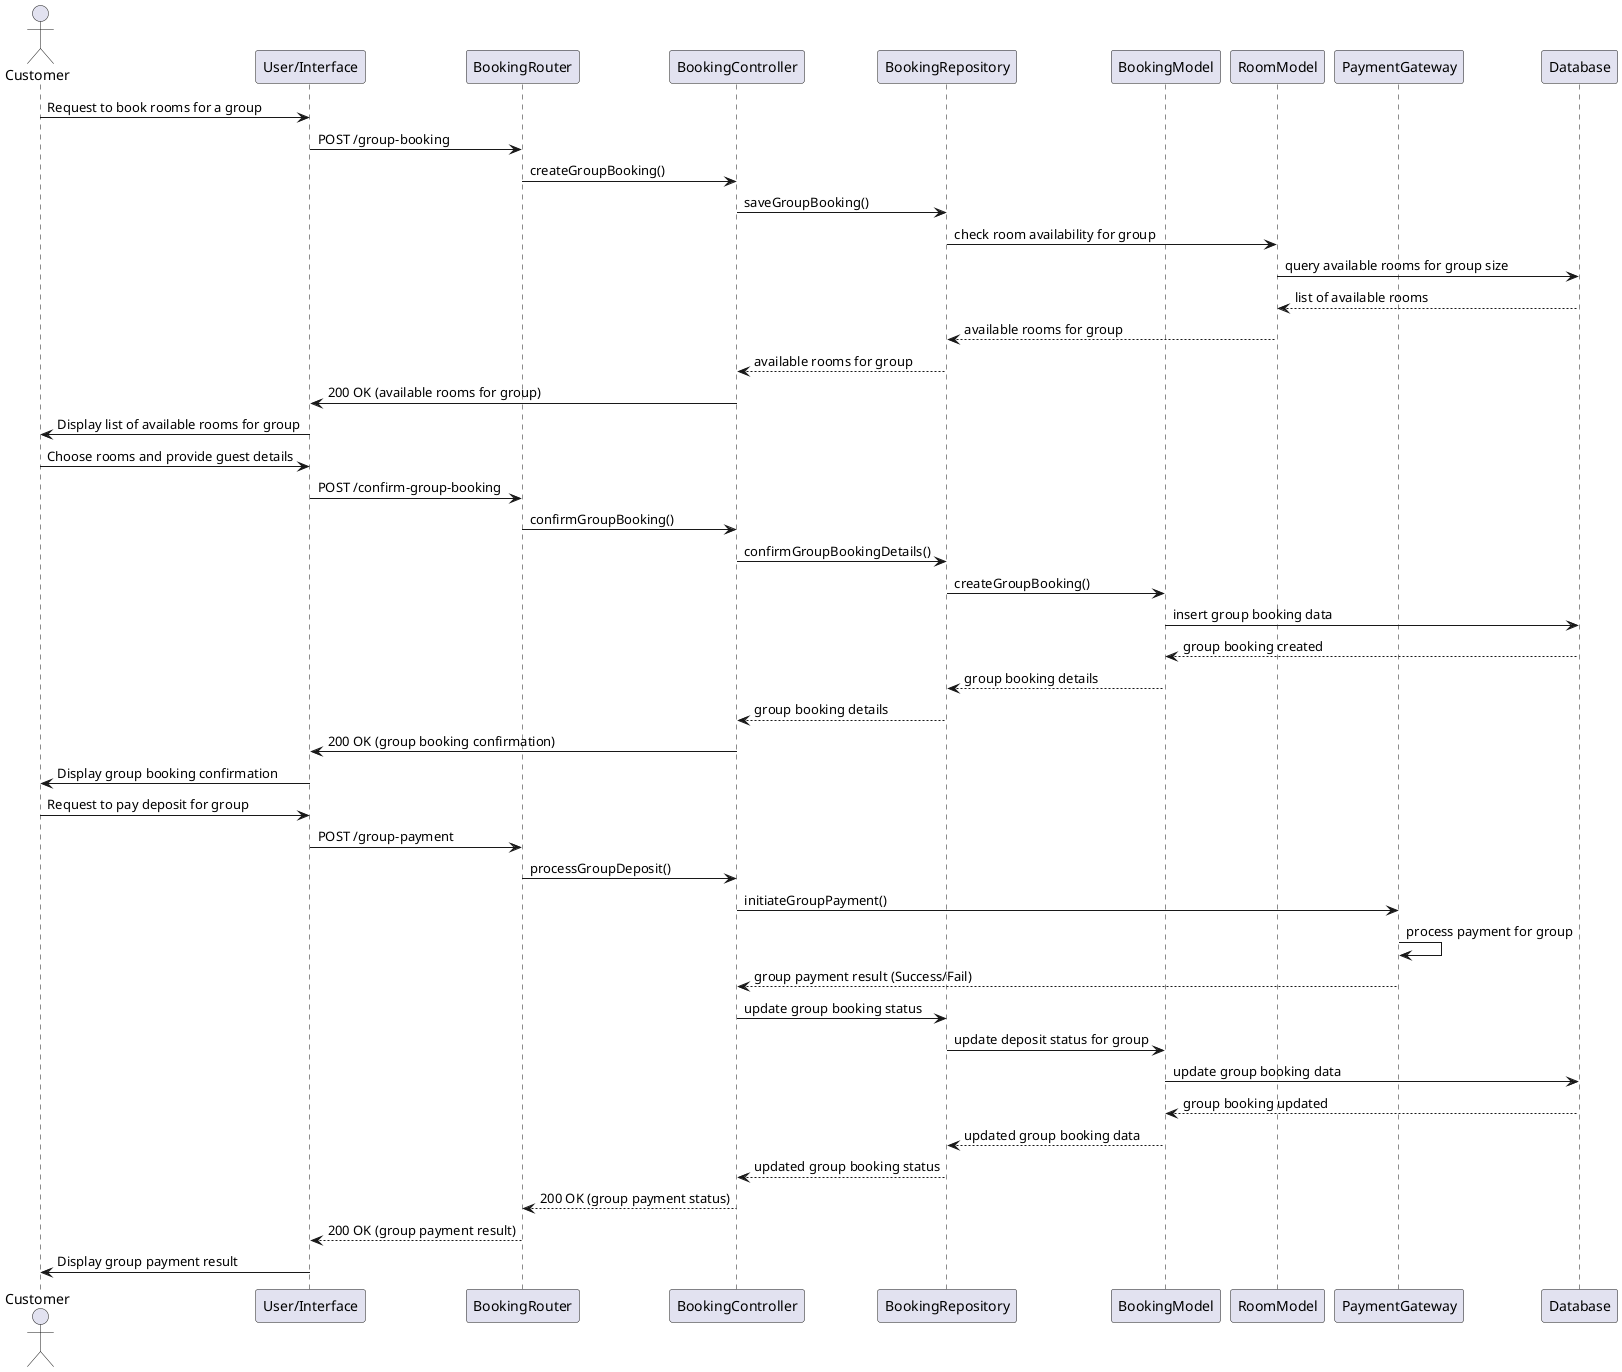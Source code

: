 @startuml
actor Customer
participant "User/Interface" as UI
participant "BookingRouter" as Router
participant "BookingController" as Controller
participant "BookingRepository" as Repository
participant "BookingModel" as BookingModel
participant "RoomModel" as RoomModel
participant "PaymentGateway" as PaymentGateway
participant "Database" as DB

Customer -> UI: Request to book rooms for a group
UI -> Router: POST /group-booking
Router -> Controller: createGroupBooking()
Controller -> Repository: saveGroupBooking()

Repository -> RoomModel: check room availability for group
RoomModel -> DB: query available rooms for group size
DB --> RoomModel: list of available rooms
RoomModel --> Repository: available rooms for group
Repository --> Controller: available rooms for group
Controller -> UI: 200 OK (available rooms for group)
UI -> Customer: Display list of available rooms for group

Customer -> UI: Choose rooms and provide guest details
UI -> Router: POST /confirm-group-booking
Router -> Controller: confirmGroupBooking()
Controller -> Repository: confirmGroupBookingDetails()

Repository -> BookingModel: createGroupBooking()
BookingModel -> DB: insert group booking data
DB --> BookingModel: group booking created
BookingModel --> Repository: group booking details
Repository --> Controller: group booking details
Controller -> UI: 200 OK (group booking confirmation)
UI -> Customer: Display group booking confirmation

Customer -> UI: Request to pay deposit for group
UI -> Router: POST /group-payment
Router -> Controller: processGroupDeposit()
Controller -> PaymentGateway: initiateGroupPayment()

PaymentGateway -> PaymentGateway: process payment for group
PaymentGateway --> Controller: group payment result (Success/Fail)
Controller -> Repository: update group booking status
Repository -> BookingModel: update deposit status for group
BookingModel -> DB: update group booking data
DB --> BookingModel: group booking updated
BookingModel --> Repository: updated group booking data
Repository --> Controller: updated group booking status
Controller --> Router: 200 OK (group payment status)
Router --> UI: 200 OK (group payment result)
UI -> Customer: Display group payment result
@enduml
